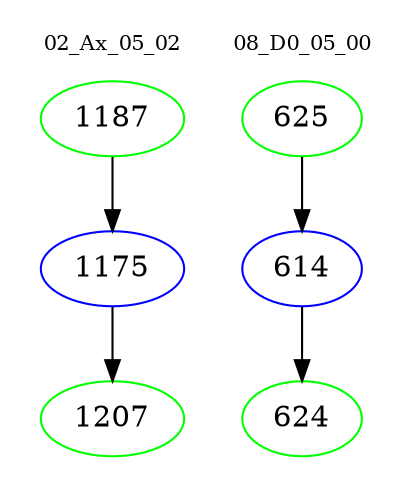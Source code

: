 digraph{
subgraph cluster_0 {
color = white
label = "02_Ax_05_02";
fontsize=10;
T0_1187 [label="1187", color="green"]
T0_1187 -> T0_1175 [color="black"]
T0_1175 [label="1175", color="blue"]
T0_1175 -> T0_1207 [color="black"]
T0_1207 [label="1207", color="green"]
}
subgraph cluster_1 {
color = white
label = "08_D0_05_00";
fontsize=10;
T1_625 [label="625", color="green"]
T1_625 -> T1_614 [color="black"]
T1_614 [label="614", color="blue"]
T1_614 -> T1_624 [color="black"]
T1_624 [label="624", color="green"]
}
}
